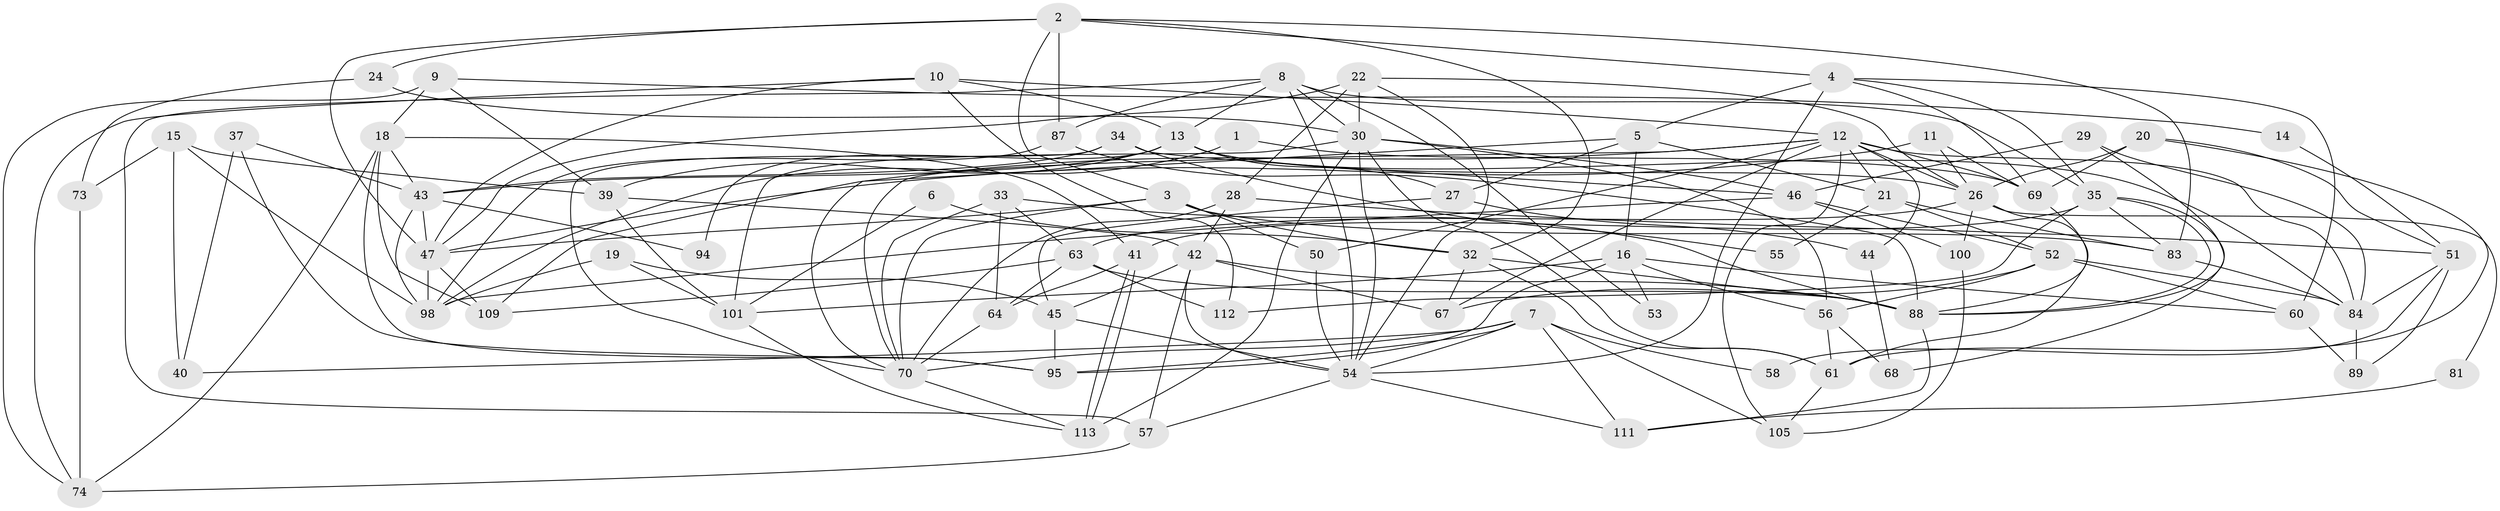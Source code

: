 // Generated by graph-tools (version 1.1) at 2025/24/03/03/25 07:24:03]
// undirected, 76 vertices, 188 edges
graph export_dot {
graph [start="1"]
  node [color=gray90,style=filled];
  1;
  2 [super="+62"];
  3 [super="+72"];
  4;
  5 [super="+31"];
  6;
  7 [super="+23"];
  8 [super="+79"];
  9 [super="+48"];
  10;
  11 [super="+86"];
  12 [super="+66"];
  13 [super="+77"];
  14;
  15;
  16 [super="+17"];
  18 [super="+25"];
  19;
  20;
  21 [super="+49"];
  22 [super="+65"];
  24;
  26 [super="+82"];
  27;
  28;
  29 [super="+38"];
  30 [super="+107"];
  32 [super="+104"];
  33;
  34 [super="+36"];
  35 [super="+71"];
  37 [super="+59"];
  39;
  40;
  41 [super="+90"];
  42 [super="+85"];
  43 [super="+103"];
  44;
  45 [super="+108"];
  46;
  47 [super="+76"];
  50;
  51 [super="+99"];
  52 [super="+96"];
  53;
  54 [super="+80"];
  55;
  56 [super="+93"];
  57 [super="+102"];
  58;
  60;
  61 [super="+91"];
  63 [super="+75"];
  64;
  67;
  68;
  69 [super="+92"];
  70 [super="+78"];
  73;
  74 [super="+97"];
  81;
  83;
  84 [super="+114"];
  87;
  88 [super="+110"];
  89;
  94;
  95;
  98 [super="+106"];
  100;
  101;
  105;
  109;
  111;
  112;
  113;
  1 -- 69;
  1 -- 98;
  2 -- 87;
  2 -- 4;
  2 -- 24;
  2 -- 32;
  2 -- 3;
  2 -- 83;
  2 -- 47;
  3 -- 83;
  3 -- 70;
  3 -- 47;
  3 -- 50;
  3 -- 32;
  4 -- 5;
  4 -- 60;
  4 -- 69;
  4 -- 35;
  4 -- 54;
  5 -- 21;
  5 -- 16;
  5 -- 27;
  5 -- 70;
  6 -- 101;
  6 -- 32;
  7 -- 111;
  7 -- 58;
  7 -- 95;
  7 -- 70;
  7 -- 40;
  7 -- 105;
  7 -- 54;
  8 -- 35;
  8 -- 30;
  8 -- 53;
  8 -- 54;
  8 -- 87;
  8 -- 57;
  8 -- 13;
  9 -- 39;
  9 -- 14;
  9 -- 74;
  9 -- 18;
  10 -- 47;
  10 -- 13;
  10 -- 112;
  10 -- 12;
  10 -- 74;
  11 -- 47;
  11 -- 26;
  11 -- 69;
  12 -- 50;
  12 -- 21;
  12 -- 44;
  12 -- 67;
  12 -- 105;
  12 -- 26;
  12 -- 84;
  12 -- 69;
  12 -- 109;
  12 -- 70;
  13 -- 84;
  13 -- 39;
  13 -- 27;
  13 -- 26;
  13 -- 43;
  13 -- 94;
  14 -- 51;
  15 -- 39;
  15 -- 98;
  15 -- 40;
  15 -- 73;
  16 -- 53;
  16 -- 95;
  16 -- 60;
  16 -- 101;
  16 -- 56;
  18 -- 95;
  18 -- 109;
  18 -- 43;
  18 -- 41;
  18 -- 74;
  19 -- 101;
  19 -- 45;
  19 -- 98;
  20 -- 51;
  20 -- 69;
  20 -- 26;
  20 -- 61;
  21 -- 55;
  21 -- 83;
  21 -- 52;
  22 -- 28;
  22 -- 26;
  22 -- 54;
  22 -- 30;
  22 -- 47;
  24 -- 30;
  24 -- 73;
  26 -- 81;
  26 -- 100;
  26 -- 63;
  26 -- 61;
  27 -- 45;
  27 -- 44;
  28 -- 51;
  28 -- 42;
  28 -- 70;
  29 -- 84;
  29 -- 46;
  29 -- 88;
  30 -- 113;
  30 -- 56;
  30 -- 61;
  30 -- 54;
  30 -- 46;
  30 -- 101;
  32 -- 61;
  32 -- 67;
  32 -- 88;
  33 -- 70;
  33 -- 64;
  33 -- 63;
  33 -- 88;
  34 -- 70;
  34 -- 46;
  34 -- 43 [weight=2];
  34 -- 55;
  35 -- 41;
  35 -- 83;
  35 -- 112;
  35 -- 68;
  35 -- 88;
  37 -- 43;
  37 -- 40;
  37 -- 95;
  39 -- 42;
  39 -- 101;
  41 -- 113;
  41 -- 113;
  41 -- 64;
  42 -- 54;
  42 -- 45;
  42 -- 67;
  42 -- 88;
  42 -- 57;
  43 -- 94;
  43 -- 47;
  43 -- 98;
  44 -- 68;
  45 -- 95;
  45 -- 54;
  46 -- 52;
  46 -- 98;
  46 -- 100;
  47 -- 98;
  47 -- 109;
  50 -- 54;
  51 -- 89;
  51 -- 58;
  51 -- 84;
  52 -- 84;
  52 -- 56;
  52 -- 67;
  52 -- 60;
  54 -- 111;
  54 -- 57;
  56 -- 68;
  56 -- 61;
  57 -- 74;
  60 -- 89;
  61 -- 105;
  63 -- 109;
  63 -- 64;
  63 -- 112;
  63 -- 88;
  64 -- 70;
  69 -- 88;
  70 -- 113;
  73 -- 74;
  81 -- 111;
  83 -- 84;
  84 -- 89;
  87 -- 98;
  87 -- 88;
  88 -- 111;
  100 -- 105;
  101 -- 113;
}
